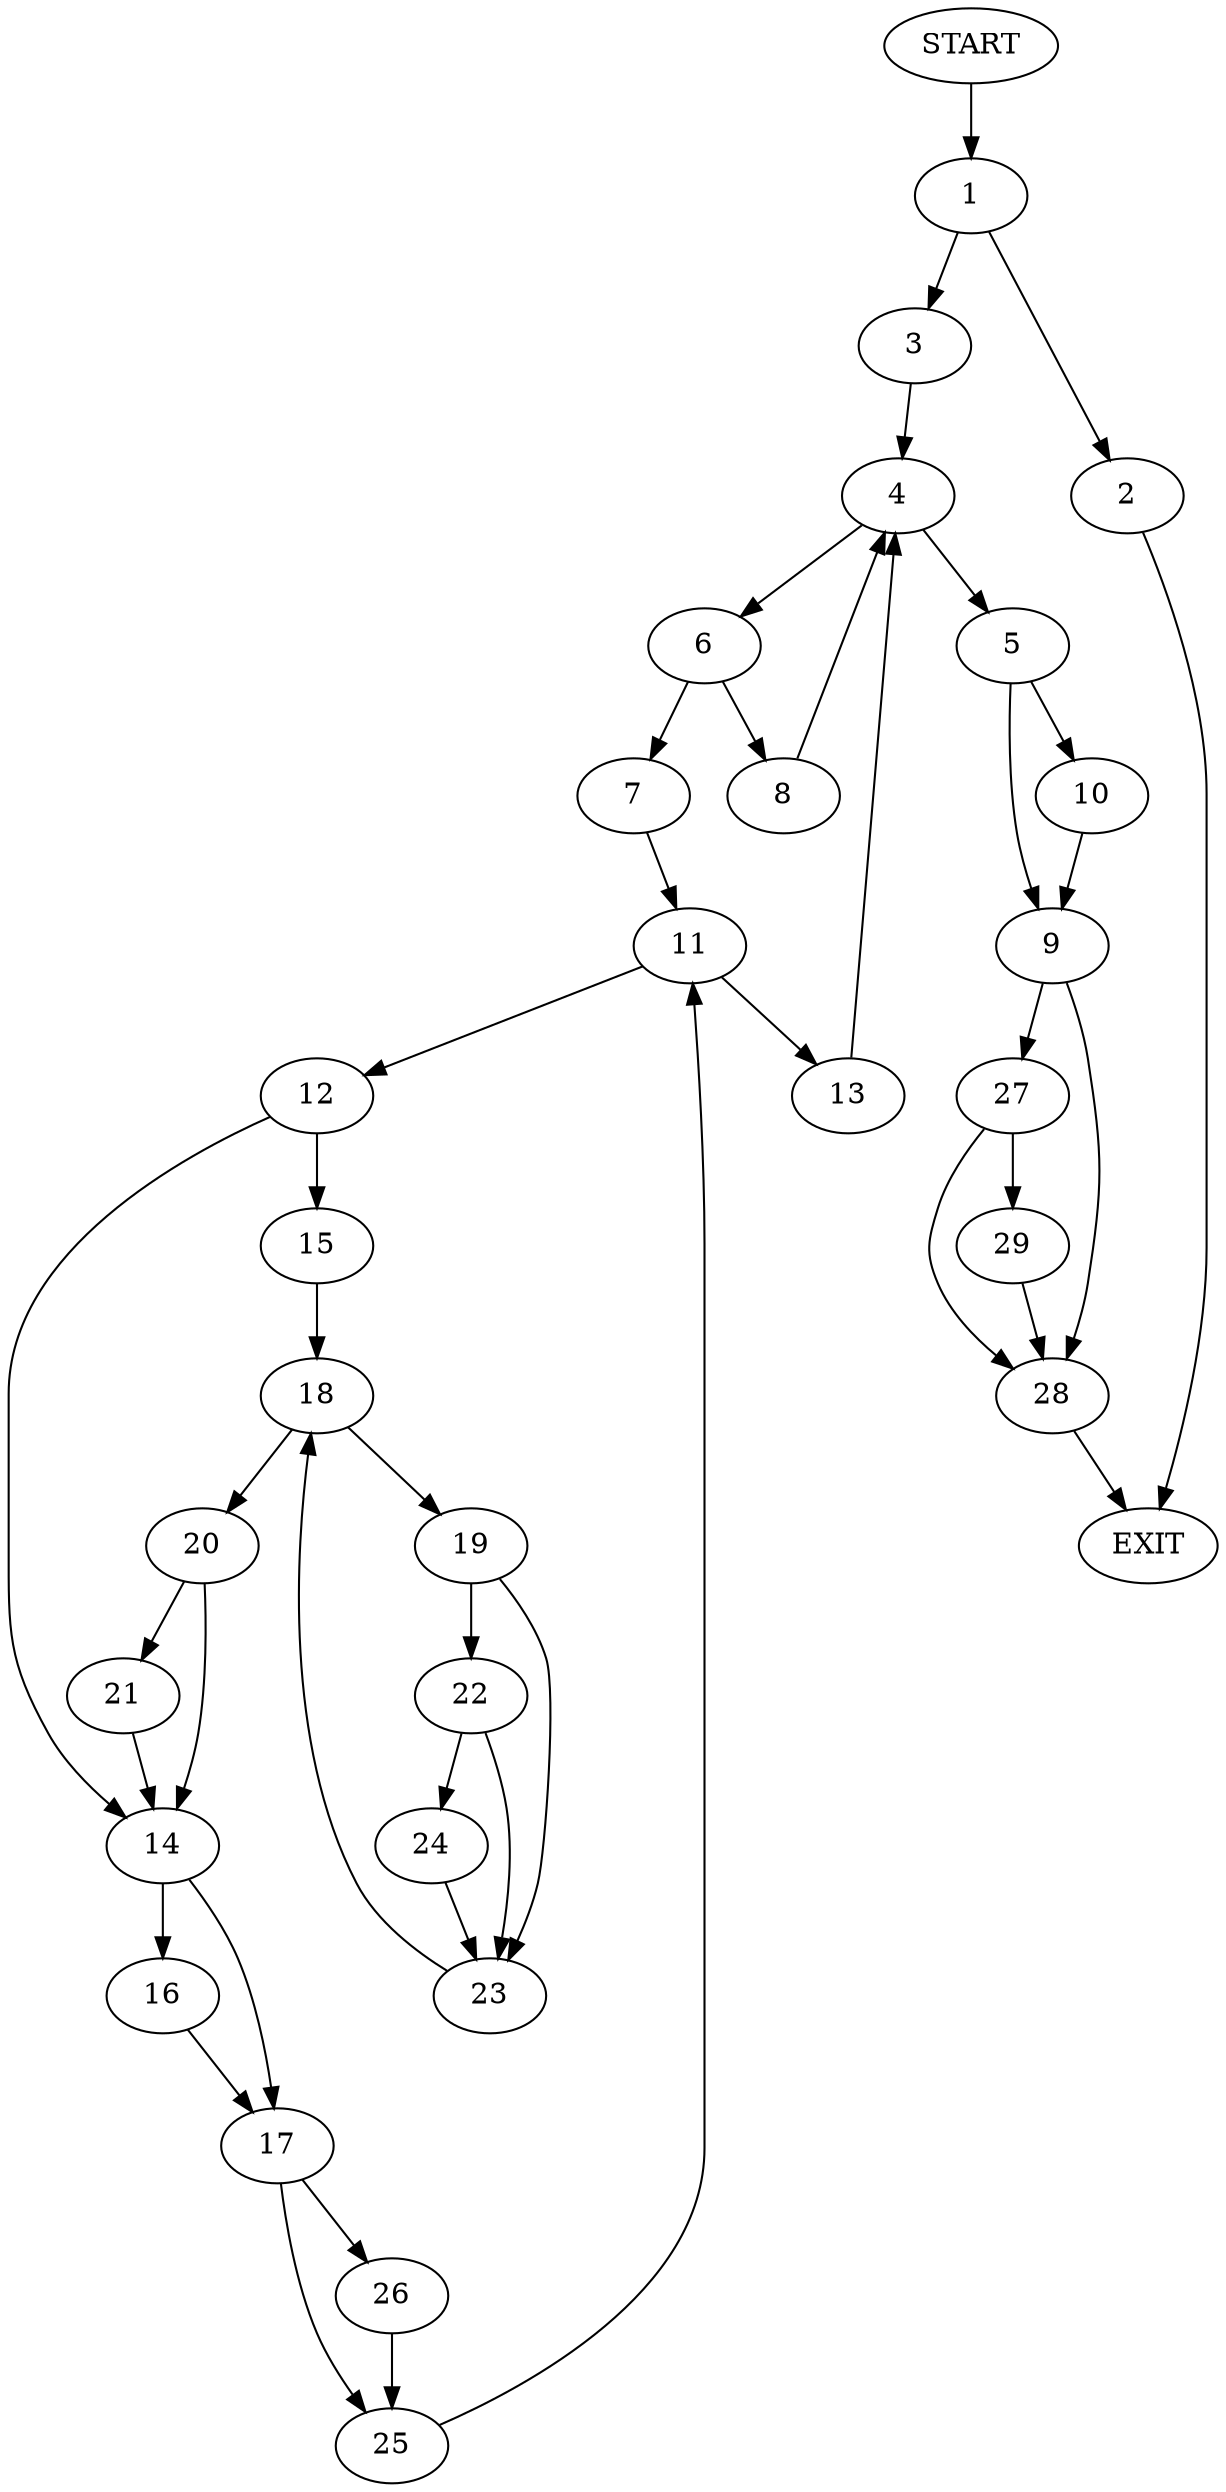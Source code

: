 digraph {
0 [label="START"]
30 [label="EXIT"]
0 -> 1
1 -> 2
1 -> 3
3 -> 4
2 -> 30
4 -> 5
4 -> 6
6 -> 7
6 -> 8
5 -> 9
5 -> 10
8 -> 4
7 -> 11
11 -> 12
11 -> 13
12 -> 14
12 -> 15
13 -> 4
14 -> 16
14 -> 17
15 -> 18
18 -> 19
18 -> 20
20 -> 14
20 -> 21
19 -> 22
19 -> 23
22 -> 24
22 -> 23
23 -> 18
24 -> 23
21 -> 14
16 -> 17
17 -> 25
17 -> 26
26 -> 25
25 -> 11
10 -> 9
9 -> 27
9 -> 28
28 -> 30
27 -> 28
27 -> 29
29 -> 28
}
